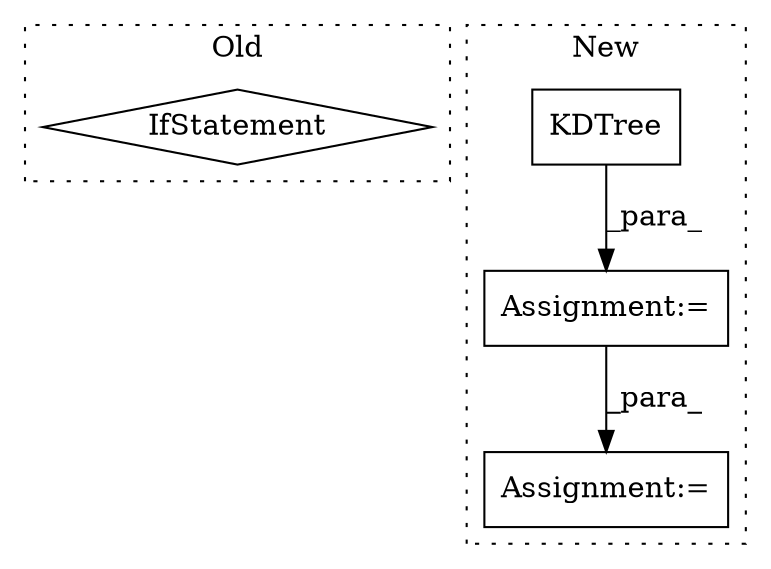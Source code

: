 digraph G {
subgraph cluster0 {
1 [label="IfStatement" a="25" s="1357" l="19" shape="diamond"];
label = "Old";
style="dotted";
}
subgraph cluster1 {
2 [label="KDTree" a="32" s="999,1019" l="7,1" shape="box"];
3 [label="Assignment:=" a="7" s="1073" l="1" shape="box"];
4 [label="Assignment:=" a="7" s="998" l="1" shape="box"];
label = "New";
style="dotted";
}
2 -> 4 [label="_para_"];
4 -> 3 [label="_para_"];
}